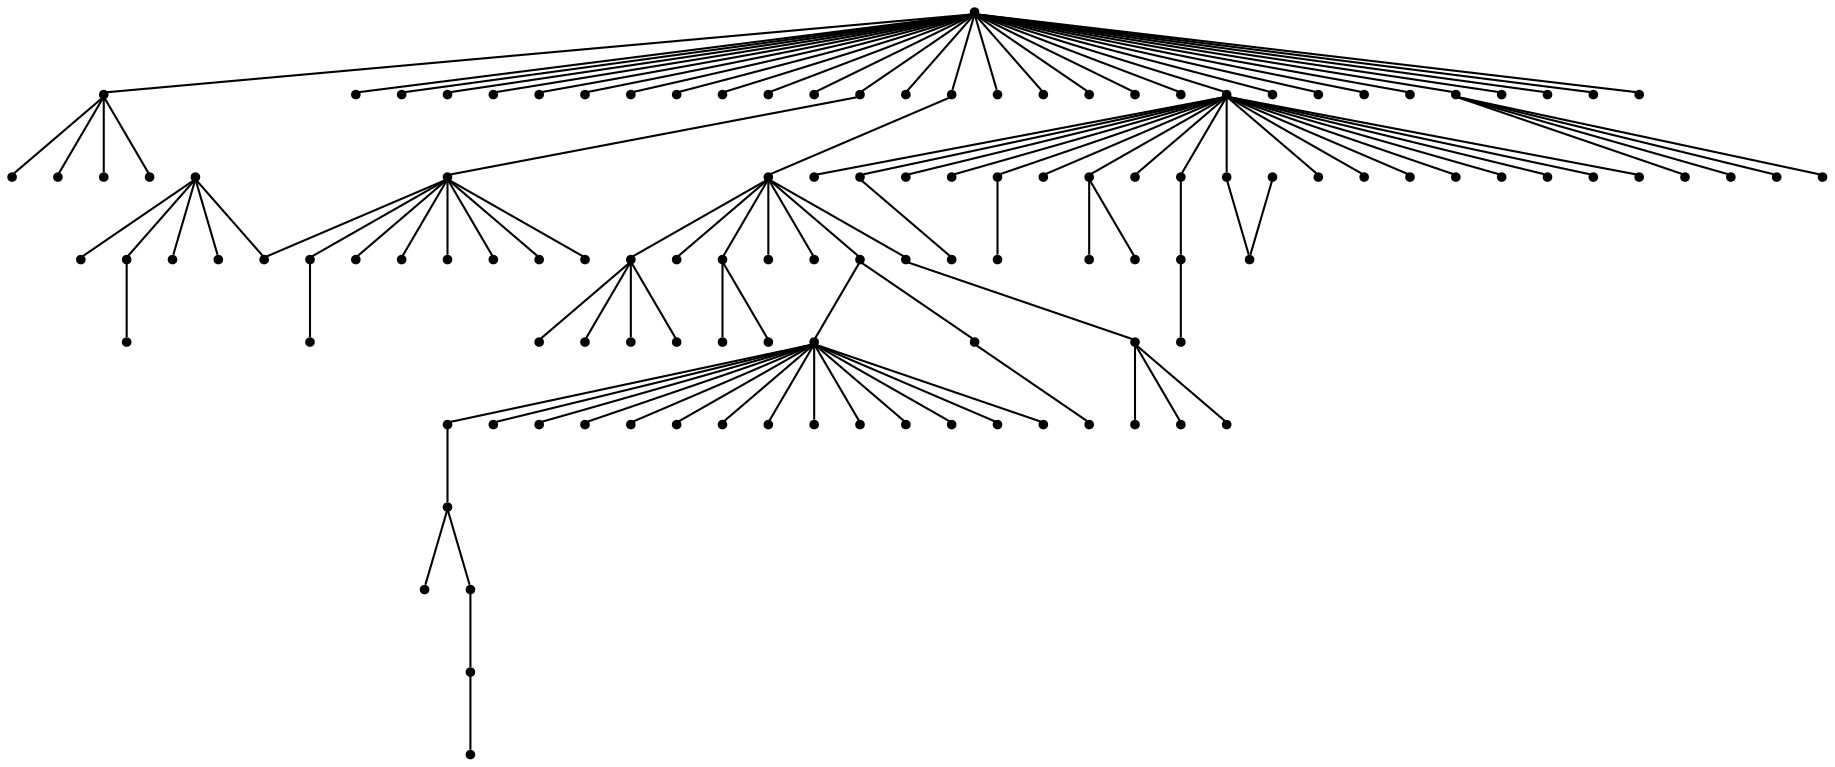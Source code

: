 strict graph "" {
	graph [bb="0,0,212.8,192.82",
		"edge"="{'pos': ''}",
		file="/Users/felicedeluca/Developer/UofA/mlgd/pipeline/impred/tmp_workspace/eucore/set2/forests/EUcore_Layer_1_drawing.dot",
		"graph"="{'bb': '0,0,212.8,192.82', 'file': '/Users/felicedeluca/Developer/UofA/mlgd/pipeline/impred/tmp_workspace/eucore/set2/forests/EUcore_\
Layer_1_drawing.dot', 'overlap': 'prism'}",
		"node"="{'height': '', 'label': '\\N', 'level': '', 'penwidth': '1', 'pos': '', 'shape': 'point', 'width': ''}",
		overlap=prism
	];
	node [label="\N",
		penwidth=1,
		shape=point
	];
	1	 [height=0.05,
		label=318,
		level=1,
		pos="-15.468000000000018,-28.4556",
		width=0.05];
	2	 [height=0.05,
		label=547,
		level=1,
		pos="-58.84100000000001,-10.725600000000004",
		width=0.05];
	1 -- 2	 [pos="140.09,64.248 132.95,67.165 107.43,77.6 100.39,80.477"];
	28	 [height=0.05,
		label=121,
		level=1,
		pos="-30.53800000000001,-6.728600000000003",
		width=0.05];
	1 -- 28	 [pos="140.77,65.191 137.99,69.193 131.08,79.162 128.18,83.333"];
	37	 [height=0.05,
		label=114,
		level=1,
		pos="19.831999999999994,-27.874600000000004",
		width=0.05];
	1 -- 37	 [pos="143.85,63.518 149.92,63.617 168.84,63.929 175.17,64.033"];
	17	 [height=0.05,
		label=494,
		level=1,
		pos="-17.24800000000002,-16.854599999999994",
		width=0.05];
	1 -- 17	 [pos="141.68,65.299 141.35,67.44 140.8,70.986 140.47,73.171"];
	55	 [height=0.05,
		label=169,
		level=1,
		pos="8.042000000000002,-11.441599999999998",
		width=0.05];
	1 -- 55	 [pos="143.5,64.603 147.74,67.678 159.59,76.251 163.88,79.358"];
	52	 [height=0.05,
		label=256,
		level=1,
		pos="-42.238,-5.75859999999999",
		width=0.05];
	1 -- 52	 [pos="140.51,64.707 135.91,68.611 121.56,80.777 116.76,84.844"];
	59	 [height=0.05,
		label=424,
		level=1,
		pos="-3.848000000000013,-23.553599999999992",
		width=0.05];
	1 -- 59	 [pos="143.77,64.252 145.91,65.157 149.46,66.655 151.65,67.578"];
	30	 [height=0.05,
		label=420,
		level=1,
		pos="-1.568000000000012,-36.5166",
		width=0.05];
	1 -- 30	 [pos="143.66,62.498 146.33,60.951 151.46,57.974 154.13,56.422"];
	42	 [height=0.05,
		label=170,
		level=1,
		pos="-27.72800000000001,-34.86559999999999",
		width=0.05];
	1 -- 42	 [pos="140.04,62.485 137.67,61.245 133.66,59.153 131.39,57.967"];
	11	 [height=0.05,
		label=84,
		level=1,
		pos="-1.8979999999999961,-51.312599999999996",
		width=0.05];
	1 -- 11	 [pos="143.02,61.693 145.52,57.483 151.74,46.994 154.35,42.607"];
	41	 [height=0.05,
		label=96,
		level=1,
		pos="-9.52800000000002,-67.2726",
		width=0.05];
	1 -- 41	 [pos="142.27,61.399 143.31,54.597 146.59,33.125 147.59,26.581"];
	23	 [height=0.05,
		label=333,
		level=1,
		pos="-15.307999999999993,-55.2606",
		width=0.05];
	1 -- 23	 [pos="141.97,61.383 142,56.348 142.07,43.652 142.1,38.702"];
	54	 [height=0.05,
		label=47,
		level=1,
		pos="-9.957999999999998,-5.247599999999994",
		width=0.05];
	1 -- 54	 [pos="142.39,65.307 143.4,69.582 145.93,80.231 146.98,84.686"];
	44	 [height=0.05,
		label=83,
		level=1,
		pos="-13.628000000000014,-43.562599999999996",
		width=0.05];
	1 -- 44	 [pos="142.18,61.634 142.53,58.735 143.21,53.156 143.56,50.247"];
	45	 [height=0.05,
		label=375,
		level=1,
		pos="-54.78800000000001,12.538400000000006",
		width=0.05];
	1 -- 45	 [pos="140.65,64.85 134.67,71.074 110.05,96.749 103.98,103.07"];
	6	 [height=0.05,
		label=409,
		level=1,
		pos="10.042000000000002,-39.47959999999999",
		width=0.05];
	1 -- 6	 [pos="143.63,62.763 148.24,60.77 161.09,55.215 165.75,53.202"];
	46	 [height=0.05,
		label=411,
		level=1,
		pos="12.451999999999998,-51.419599999999996",
		width=0.05];
	1 -- 46	 [pos="143.45,62.252 148.26,58.302 163.22,45.991 168.22,41.877"];
	48	 [height=0.05,
		label=107,
		level=1,
		pos="7.831999999999994,-23.4186",
		width=0.05];
	1 -- 48	 [pos="143.78,63.882 148.07,64.809 158.76,67.12 163.23,68.087"];
	9	 [height=0.05,
		label=82,
		level=1,
		pos="2.0720000000000027,-64.21659999999999",
		width=0.05];
	1 -- 9	 [pos="142.9,61.564 145.97,55.296 155.67,35.515 158.63,29.486"];
	32	 [height=0.05,
		label=113,
		level=1,
		pos="-26.927999999999997,-65.97259999999999",
		width=0.05];
	1 -- 32	 [pos="141.34,61.469 139.33,54.894 132.98,34.141 131.05,27.816"];
	3	 [height=0.05,
		label=64,
		level=1,
		pos="14.961999999999989,20.838400000000004",
		width=0.05];
	1 -- 3	 [pos="142.97,65.127 147.59,72.611 166.64,103.48 171.33,111.09"];
	20	 [height=0.05,
		label=86,
		level=1,
		pos="-39.358000000000004,-43.21659999999999",
		width=0.05];
	1 -- 20	 [pos="140.39,62.518 136.07,59.85 124.03,52.412 119.67,49.716"];
	15	 [height=0.05,
		label=115,
		level=1,
		pos="-27.00800000000001,-46.46659999999999",
		width=0.05];
	1 -- 15	 [pos="140.89,61.824 138.74,58.48 133.92,50.956 131.64,47.403"];
	51	 [height=0.05,
		label=283,
		level=1,
		pos="-38.53800000000001,-58.3206",
		width=0.05];
	1 -- 51	 [pos="140.71,61.881 136.67,56.647 123.91,40.126 120.02,35.091"];
	43	 [height=0.05,
		label=13,
		level=1,
		pos="-39.358000000000004,-29.996599999999997",
		width=0.05];
	1 -- 43	 [pos="140.08,63.365 135.59,63.076 124.27,62.346 119.86,62.061"];
	4	 [height=0.05,
		label=282,
		level=1,
		pos="-21.138000000000005,-77.5766",
		width=0.05];
	1 -- 4	 [pos="141.71,61.376 140.78,53.296 137.44,24.384 136.52,16.413"];
	50	 [height=0.05,
		label=160,
		level=1,
		pos="-29.068000000000012,-18.393599999999996",
		width=0.05];
	1 -- 50	 [pos="140.29,64.72 137.67,66.651 132.65,70.367 130.03,72.304"];
	35	 [height=0.05,
		label=367,
		level=1,
		pos="-51.08800000000001,-36.32959999999999",
		width=0.05];
	1 -- 35	 [pos="140.04,63.063 133.91,61.709 114.81,57.487 108.43,56.076"];
	14	 [height=0.05,
		label=5,
		level=1,
		pos="-47.238,-17.369599999999995",
		width=0.05];
	1 -- 14	 [pos="140.25,64.082 134.78,65.989 117.75,71.932 112.06,73.918"];
	36	 [height=0.05,
		label=183,
		level=1,
		pos="-51.218,-52.67459999999999",
		width=0.05];
	1 -- 36	 [pos="140.42,62.446 134.54,58.462 113.49,44.207 107.69,40.277"];
	66	 [height=0.05,
		label=133,
		level=1,
		pos="-70.44500000000001,-21.439600000000002",
		width=0.05];
	2 -- 66	 [pos="97.154,79.903 94.927,77.846 90.642,73.89 88.408,71.827"];
	68	 [height=0.05,
		label=340,
		level=1,
		pos="-55.78800000000001,0.9203999999999981",
		width=0.05];
	2 -- 68	 [pos="99.055,83.036 99.619,85.185 100.55,88.745 101.13,90.939"];
	67	 [height=0.05,
		label=87,
		level=1,
		pos="-70.93,0.5123999999999969",
		width=0.05];
	2 -- 67	 [pos="97.095,82.594 94.775,84.751 90.311,88.901 87.983,91.065"];
	63	 [height=0.05,
		label=165,
		level=1,
		pos="-82.04700000000001,-11.855599999999999",
		width=0.05];
	2 -- 63	 [pos="96.756,81.128 92.482,80.919 81.834,80.401 77.38,80.184"];
	95	 [height=0.05,
		label=135,
		level=1,
		pos="-8.207999999999998,6.364400000000001",
		width=0.05];
	54 -- 95	 [pos="147.73,88.509 148.06,90.652 148.59,94.201 148.92,96.388"];
	69	 [height=0.05,
		label=679,
		level=1,
		pos="-72.65400000000001,26.34840000000001",
		width=0.05];
	45 -- 69	 [pos="100.98,105.76 97.525,108.43 89.571,114.58 86.257,117.14"];
	160	 [height=0.05,
		label=209,
		level=1,
		pos="19.451999999999998,33.778400000000005",
		width=0.05];
	3 -- 160	 [pos="173.08,114.8 173.95,117.3 175.41,121.52 176.24,123.92"];
	122	 [height=0.05,
		label=21,
		level=1,
		pos="-8.668000000000006,41.47839999999999",
		width=0.05];
	3 -- 122	 [pos="170.83,114.14 166.56,117.87 154.65,128.27 150.34,132.04"];
	218	 [height=0.05,
		label=105,
		level=1,
		pos="3.352000000000004,29.768399999999996",
		width=0.05];
	3 -- 218	 [pos="170.57,114.18 168.32,115.9 164.54,118.81 162.39,120.46"];
	224	 [height=0.05,
		label=329,
		level=1,
		pos="32.831999999999994,-5.013599999999999",
		width=0.05];
	3 -- 224	 [pos="173.55,111.09 176.78,106.41 185.79,93.385 189.05,88.664"];
	152	 [height=0.05,
		label=489,
		level=1,
		pos="20.982,59.97839999999999",
		width=0.05];
	3 -- 152	 [pos="172.7,114.89 173.76,121.75 177.09,143.4 178.1,149.99"];
	205	 [height=0.05,
		label=498,
		level=1,
		pos="21.561999999999983,6.731400000000005",
		width=0.05];
	3 -- 205	 [pos="173.19,111.05 174.45,108.34 176.89,103.13 178.16,100.42"];
	153	 [height=0.05,
		label=244,
		level=1,
		pos="39.702,55.67840000000001",
		width=0.05];
	3 -- 153	 [pos="173.44,114.28 177.44,119.91 191.55,139.78 195.86,145.85"];
	236	 [height=0.05,
		label=6,
		level=1,
		pos="48.71199999999999,18.0784",
		width=0.05];
	3 -- 236	 [pos="174.19,112.63 180,112.16 198.09,110.68 204.13,110.18"];
	181	 [height=0.05,
		label=16,
		level=1,
		pos="2.9420000000000073,53.048400000000015",
		width=0.05];
	3 -- 181	 [pos="171.73,114.51 169.67,120.05 163.22,137.32 161.07,143.09"];
	216	 [height=0.05,
		label=412,
		level=1,
		pos="-3.9279999999999973,64.6584",
		width=0.05];
	3 -- 216	 [pos="171.57,114.67 168.46,121.87 157.34,147.66 154.28,154.78"];
	210	 [height=0.05,
		label=2,
		level=1,
		pos="44.77199999999999,6.188399999999999",
		width=0.05];
	3 -- 210	 [pos="174.34,111.82 179.83,109.12 195.32,101.5 200.49,98.965"];
	187	 [height=0.05,
		label=173,
		level=1,
		pos="34.412000000000006,28.98840000000001",
		width=0.05];
	3 -- 187	 [pos="174.17,113.53 177.79,115.05 185.91,118.45 189.75,120.06"];
	174	 [height=0.05,
		label=405,
		level=1,
		pos="33.162000000000006,17.378399999999996",
		width=0.05];
	3 -- 174	 [pos="174.33,112.41 177.85,111.74 185.23,110.34 188.7,109.68"];
	188	 [height=0.05,
		label=269,
		level=1,
		pos="31.051999999999992,44.078400000000016",
		width=0.05];
	3 -- 188	 [pos="173.44,114.31 176.34,118.51 184.45,130.21 187.39,134.46"];
	182	 [height=0.05,
		label=106,
		level=1,
		pos="7.831999999999994,41.36840000000001",
		width=0.05];
	3 -- 182	 [pos="171.72,114.68 170.34,118.65 167.17,127.79 165.85,131.6"];
	232	 [height=0.05,
		label=215,
		level=1,
		pos="42.662000000000006,41.508399999999995",
		width=0.05];
	3 -- 232	 [pos="173.87,113.89 178.63,117.45 193.48,128.53 198.45,132.23"];
	168	 [height=0.05,
		label=232,
		level=1,
		pos="19.442000000000007,48.19839999999999",
		width=0.05];
	3 -- 168	 [pos="172.67,114.58 173.48,119.52 175.74,133.31 176.56,138.31"];
	248	 [height=0.05,
		label=141,
		level=1,
		pos="53.072,29.688399999999998",
		width=0.05];
	3 -- 248	 [pos="174.43,113.26 181.11,114.81 202.19,119.71 208.61,121.2"];
	394	 [height=0.05,
		label=393,
		level=1,
		pos="-40.53800000000001,-77.57759999999999",
		width=0.05];
	4 -- 394	 [pos="134.2,14.365 130.45,14.365 122.58,14.364 118.88,14.364"];
	400	 [height=0.05,
		label=404,
		level=1,
		pos="-16.087999999999994,-90.1416",
		width=0.05];
	4 -- 400	 [pos="137.07,12.401 138.04,9.9719 139.69,5.8722 140.62,3.5471"];
	389	 [height=0.05,
		label=371,
		level=1,
		pos="-3.337999999999994,-79.1356",
		width=0.05];
	4 -- 389	 [pos="138.19,14.198 141.63,13.896 148.85,13.264 152.24,12.967"];
	387	 [height=0.05,
		label=4,
		level=1,
		pos="-29.018,-89.19009999999999",
		width=0.05];
	4 -- 387	 [pos="135.05,12.55 133.53,10.305 130.95,6.5153 129.5,4.3663"];
	93	 [height=0.05,
		label=30,
		level=1,
		pos="-2.3220000000000027,1.8388000000000009",
		width=0.05];
	95 -- 93	 [pos="177.05,76.895 171.9,80.86 155.62,93.377 150.66,97.191"];
	96	 [height=0.05,
		label=336,
		level=1,
		pos="-37.238,22.058400000000002",
		width=0.05];
	95 -- 96	 [pos="147.3,99.335 141.96,102.23 126.86,110.38 121.83,113.1"];
	103	 [height=0.05,
		label=438,
		level=1,
		pos="-9.978000000000009,29.588400000000004",
		width=0.05];
	95 -- 103	 [pos="149.07,100.13 148.74,104.41 147.93,115.06 147.59,119.52"];
	104	 [height=0.05,
		label=62,
		level=1,
		pos="-4.575999999999999,5.2196",
		width=0.05];
	95 -- 104	 [pos="151.15,97.693 154.66,96.586 162.03,94.265 165.49,93.173"];
	109	 [height=0.05,
		label=65,
		level=1,
		pos="-19.768,17.9684",
		width=0.05];
	95 -- 109	 [pos="147.79,99.728 145.57,101.95 141.3,106.24 139.08,108.47"];
	98	 [height=0.05,
		label=93,
		level=1,
		pos="0.3119999999999834,17.9684",
		width=0.05];
	95 -- 98	 [pos="150.54,100.12 152.19,102.36 154.97,106.15 156.54,108.3"];
	99	 [height=0.05,
		label=23,
		level=1,
		pos="-26.888000000000005,4.9654",
		width=0.05];
	95 -- 99	 [pos="147.21,98.156 143.6,97.885 136.02,97.318 132.46,97.051"];
	111	 [height=0.05,
		label=116,
		level=1,
		pos="-25.638000000000005,29.568400000000008",
		width=0.05];
	95 -- 111	 [pos="148.06,99.828 144.92,104.02 136.14,115.71 132.95,119.95"];
	70	 [height=0.05,
		label=187,
		level=1,
		pos="-102.23,42.41840000000002",
		width=0.05];
	69 -- 70	 [pos="83.174,119.16 78.087,121.92 62.233,130.54 56.933,133.42"];
	79	 [height=0.05,
		label=971,
		level=1,
		pos="-84.254,25.898400000000006",
		width=0.05];
	69 -- 79	 [pos="82.952,118.22 80.811,118.14 77.264,118 75.079,117.91"];
	71	 [height=0.05,
		label=80,
		level=1,
		pos="-80.632,49.63840000000002",
		width=0.05];
	69 -- 71	 [pos="84.138,120.12 82.639,124.49 78.86,135.52 77.387,139.82"];
	75	 [height=0.05,
		label=137,
		level=1,
		pos="-60.45,32.56840000000001",
		width=0.05];
	69 -- 75	 [pos="86.671,119.27 89.031,120.47 93.013,122.49 95.271,123.64"];
	77	 [height=0.05,
		label=81,
		level=1,
		pos="-72.054,38.028400000000005",
		width=0.05];
	69 -- 77	 [pos="84.858,120.12 84.969,122.27 85.152,125.84 85.265,128.04"];
	72	 [height=0.05,
		label=533,
		level=1,
		pos="-94.38300000000001,8.098400000000009",
		width=0.05];
	69 -- 72	 [pos="83.339,117.1 79.411,113.8 68.462,104.6 64.495,101.27"];
	83	 [height=0.05,
		label=549,
		level=1,
		pos="-65.03800000000001,49.8484",
		width=0.05];
	69 -- 83	 [pos="85.362,120.14 86.793,124.55 90.4,135.68 91.806,140.02"];
	417	 [height=0.05,
		label=44,
		level=1,
		pos="-22.108000000000004,54.6584",
		width=0.05];
	122 -- 417	 [pos="136.96,144.98 139.65,142.34 144.94,137.16 147.41,134.73"];
	299	 [height=0.05,
		label=210,
		level=1,
		pos="21.841999999999985,74.35840000000002",
		width=0.05];
	152 -- 299	 [pos="178.54,154.17 178.7,156.95 178.98,161.64 179.14,164.3"];
	335	 [height=0.05,
		label=58,
		level=1,
		pos="39.44200000000001,67.42840000000001",
		width=0.05];
	153 -- 335	 [pos="197.08,149.46 197.03,151.63 196.95,155.22 196.91,157.43"];
	325	 [height=0.05,
		label=301,
		level=1,
		pos="51.31199999999998,62.548400000000015",
		width=0.05];
	153 -- 325	 [pos="198.93,148.7 201.18,150.03 204.97,152.27 207.11,153.54"];
	380	 [height=0.05,
		label=642,
		level=1,
		pos="-7.557999999999993,76.2584",
		width=0.05];
	181 -- 380	 [pos="150.68,166.38 152.66,162.02 157.63,151.03 159.57,146.74"];
	536	 [height=0.05,
		label=55,
		level=1,
		pos="-23.198000000000008,87.4684",
		width=0.05];
	216 -- 536	 [pos="135.48,177.91 138.96,173.79 148.68,162.3 152.2,158.13"];
	262	 [height=0.05,
		label=932,
		level=1,
		pos="-103.846,58.16840000000002",
		width=0.05];
	70 -- 262	 [pos="54.99,136.29 54.68,139.32 54.083,145.13 53.772,148.17"];
	267	 [height=0.05,
		label=546,
		level=1,
		pos="-121.849,43.91840000000002",
		width=0.05];
	70 -- 267	 [pos="53.378,134.5 49.735,134.78 41.539,135.4 37.669,135.7"];
	258	 [height=0.05,
		label=473,
		level=1,
		pos="-116.12800000000001,32.0484",
		width=0.05];
	70 -- 258	 [pos="53.484,133.09 50.816,131.1 45.684,127.27 43.008,125.27"];
	257	 [height=0.05,
		label=366,
		level=1,
		pos="-115.44900000000001,56.528400000000005",
		width=0.05];
	70 -- 257	 [pos="53.567,136.09 50.92,138.92 45.719,144.47 43.285,147.07"];
	284	 [height=0.05,
		label=474,
		level=1,
		pos="-92.241,61.048400000000015",
		width=0.05];
	71 -- 284	 [pos="75.362,142.98 73.134,145.17 68.847,149.38 66.612,151.58"];
	296	 [height=0.05,
		label=303,
		level=1,
		pos="-77.061,61.248400000000004",
		width=0.05];
	71 -- 296	 [pos="77.344,143.39 78.003,145.53 79.094,149.08 79.767,151.27"];
	337	 [height=0.05,
		label=172,
		level=1,
		pos="-106.41400000000002,-24.059599999999993",
		width=0.05];
	72 -- 337	 [pos="62.388,98.314 60.319,92.782 53.869,75.542 51.714,69.78"];
	123	 [height=0.05,
		label=350,
		level=1,
		pos="-107.46600000000001,10.758400000000005",
		width=0.05];
	72 -- 123	 [pos="60.991,100.46 58.461,100.97 54.192,101.84 51.771,102.33"];
	112	 [height=0.05,
		label=694,
		level=1,
		pos="-64.26,70.35840000000002",
		width=0.05];
	83 -- 112	 [pos="92.452,143.68 92.596,147.49 92.921,156.06 93.074,160.11"];
	281	 [height=0.05,
		label=142,
		level=1,
		pos="-119.07400000000001,0.8924000000000065",
		width=0.05];
	337 -- 281	 [pos="39.175,91.197 41.463,86.687 47.842,74.114 50.153,69.558"];
	492	 [height=0.05,
		label=166,
		level=1,
		pos="-90.32400000000001,-29.2576",
		width=0.05];
	337 -- 492	 [pos="52.977,67.245 56.065,66.247 62.007,64.328 65.105,63.327"];
	513	 [height=0.05,
		label=128,
		level=1,
		pos="-93.648,-16.213600000000003",
		width=0.05];
	337 -- 513	 [pos="52.569,68.844 55.019,70.35 59.734,73.247 62.192,74.758"];
	503	 [height=0.05,
		label=249,
		level=1,
		pos="-105.98400000000001,-0.8485999999999931",
		width=0.05];
	337 -- 503	 [pos="51.038,69.703 51.117,73.978 51.314,84.629 51.397,89.084"];
	522	 [height=0.05,
		label=419,
		level=1,
		pos="-105.25,-12.456599999999998",
		width=0.05];
	337 -- 522	 [pos="51.186,69.695 51.401,71.836 51.757,75.383 51.976,77.569"];
	515	 [height=0.05,
		label=14,
		level=1,
		pos="-112.251,-48.72559999999999",
		width=0.05];
	337 -- 515	 [pos="50.546,65.946 49.449,61.313 46.685,49.63 45.607,45.075"];
	504	 [height=0.05,
		label=295,
		level=1,
		pos="-100.024,-49.92659999999999",
		width=0.05];
	337 -- 504	 [pos="51.505,65.852 52.706,60.993 55.732,48.741 56.913,43.965"];
	509	 [height=0.05,
		label=28,
		level=1,
		pos="-88.316,-43.553599999999996",
		width=0.05];
	337 -- 509	 [pos="52.424,66.352 55.757,62.762 64.061,53.817 67.535,50.076"];
	506	 [height=0.05,
		label=285,
		level=1,
		pos="-103.821,-36.18359999999999",
		width=0.05];
	337 -- 506	 [pos="51.409,65.987 51.888,63.75 52.68,60.043 53.169,57.76"];
	507	 [height=0.05,
		label=365,
		level=1,
		pos="-130.42200000000003,-31.661599999999996",
		width=0.05];
	337 -- 507	 [pos="49.12,67.285 44.61,65.857 33.239,62.256 28.806,60.853"];
	494	 [height=0.05,
		label=212,
		level=1,
		pos="-128.69400000000002,-17.966600000000003",
		width=0.05];
	337 -- 494	 [pos="49.256,68.36 45.152,69.482 34.929,72.278 30.653,73.447"];
	502	 [height=0.05,
		label=434,
		level=1,
		pos="-118.02100000000002,-34.74159999999999",
		width=0.05];
	337 -- 502	 [pos="49.581,66.572 47.353,64.522 43.067,60.578 40.832,58.521"];
	516	 [height=0.05,
		label=820,
		level=1,
		pos="-124.297,-46.352599999999995",
		width=0.05];
	337 -- 516	 [pos="49.83,66.419 46.598,62.39 37.588,51.157 34.322,47.087"];
	487	 [height=0.05,
		label=280,
		level=1,
		pos="-117.07600000000001,-12.459599999999998",
		width=0.05];
	337 -- 487	 [pos="49.696,69.304 47.65,71.531 43.713,75.814 41.66,78.048"];
	129	 [height=0.05,
		label=180,
		level=1,
		pos="-95.857,19.8584",
		width=0.05];
	123 -- 129	 [pos="51.375,103.82 53.603,105.57 57.891,108.93 60.126,110.68"];
	113	 [height=0.05,
		label=129,
		level=1,
		pos="-61.613,87.7784",
		width=0.05];
	112 -- 113	 [pos="93.441,164.17 93.953,167.54 95.027,174.6 95.531,177.92"];
	114	 [height=0.05,
		label=290,
		level=1,
		pos="-50.00800000000001,79.64840000000001",
		width=0.05];
	112 -- 114	 [pos="94.905,163.44 97.641,165.22 102.9,168.65 105.65,170.44"];
	120	 [height=0.05,
		label=493,
		level=1,
		pos="-75.02000000000001,82.01840000000001",
		width=0.05];
	112 -- 120	 [pos="91.838,163.73 89.773,165.97 85.8,170.28 83.728,172.52"];
	273	 [height=0.05,
		label=480,
		level=1,
		pos="-128.154,12.4984",
		width=0.05];
	281 -- 273	 [pos="37.231,94.258 35.488,96.486 32.135,100.77 30.387,103.01"];
	283	 [height=0.05,
		label=252,
		level=1,
		pos="-128.10000000000002,25.058400000000002",
		width=0.05];
	273 -- 283	 [pos="29.273,106.41 29.283,108.72 29.299,112.56 29.31,114.93"];
	277	 [height=0.05,
		label=221,
		level=1,
		pos="-139.763,15.688399999999998",
		width=0.05];
	273 -- 277	 [pos="27.45,104.94 25.308,105.53 21.759,106.51 19.572,107.11"];
	304	 [height=0.05,
		label=317,
		level=1,
		pos="-151.5523,3.779400000000007",
		width=0.05];
	277 -- 304	 [pos="16.209,106.17 13.947,103.89 9.5931,99.488 7.3232,97.194"];
	85	 [height=0.05,
		label=764,
		level=1,
		pos="0.0,0.0",
		width=0.05];
	85 -- 93	 [pos="188.82,67.611 186.6,69.376 182.31,72.771 180.07,74.542"];
	88	 [height=0.05,
		label=74,
		level=1,
		pos="2.3220000000000027,2.2177999999999995",
		width=0.05];
	85 -- 88	 [pos="191.67,67.844 193.9,69.972 198.19,74.067 200.43,76.202"];
	90	 [height=0.05,
		label=314,
		level=1,
		pos="-0.06999999999999994,-1.0024399999999998",
		width=0.05];
	85 -- 90	 [pos="190.11,64.517 189.78,59.81 188.95,47.94 188.63,43.312"];
	94	 [height=0.05,
		label=377,
		level=1,
		pos="0.3988,-0.5086799999999999",
		width=0.05];
	85 -- 94	 [pos="191.47,64.925 193.38,62.484 197.06,57.787 198.98,55.339"];
	92	 [height=0.05,
		label=211,
		level=1,
		pos="0.8300000000000001,-0.030240000000000045",
		width=0.05];
	85 -- 92	 [pos="192.16,66.414 196.02,66.274 204.69,65.958 208.78,65.809"];
	954	 [height=0.05,
		label=495,
		level=1,
		pos="-0.10799999999999949,-1.5812800000000002",
		width=0.05];
	90 -- 954	 [pos="188.35,39.162 188.17,36.364 187.86,31.642 187.68,28.964"];
	151	 [height=0.05,
		label=41,
		level=1,
		pos="-48.84800000000001,29.818400000000008",
		width=0.05];
	96 -- 151	 [pos="118.37,115.21 116.12,116.71 112.34,119.25 110.19,120.69"];
	313	 [height=0.05,
		label=17,
		level=1,
		pos="-155.618,-8.060599999999997",
		width=0.05];
	304 -- 313	 [pos="5.2305,93.871 4.4801,91.686 3.2372,88.067 2.4714,85.836"];
	544	 [height=0.05,
		label=63,
		level=1,
		pos="-25.24800000000002,99.07840000000002",
		width=0.05];
	544 -- 536	 [pos="132.49,189.21 132.87,187.06 133.49,183.51 133.88,181.33"];
	381	 [height=0.05,
		label=254,
		level=1,
		pos="-11.188000000000017,87.8784",
		width=0.05];
	380 -- 381	 [pos="149.29,170.02 148.62,172.16 147.51,175.71 146.83,177.9"];
}
